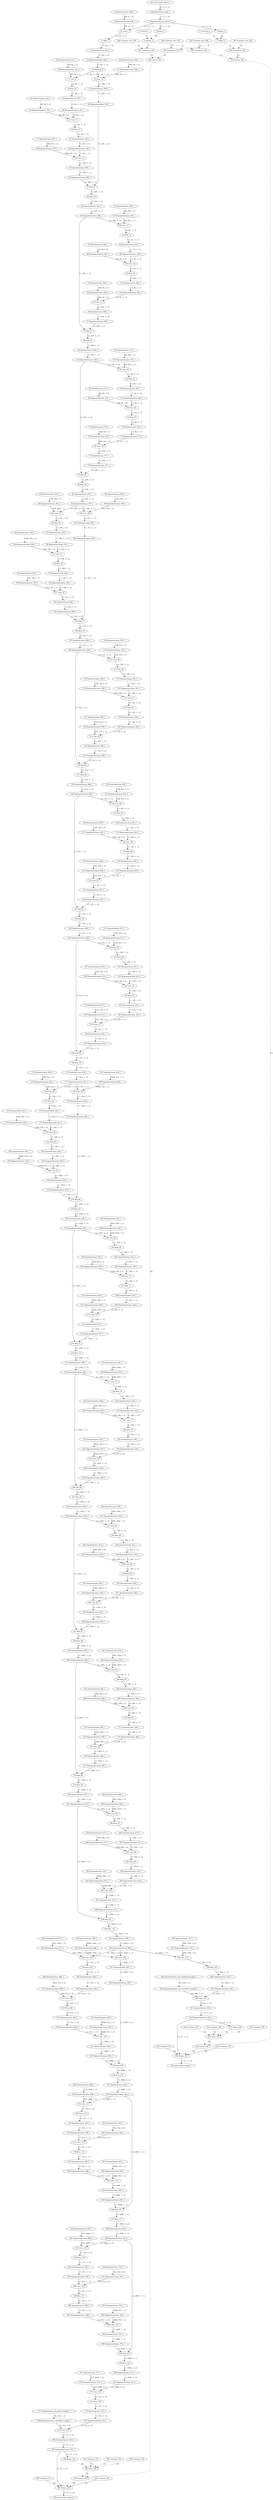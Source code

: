 strict digraph {
"0 QuantizeLinear_input_1" [id=0, type=QuantizeLinear];
"1 DequantizeLinear_input_1" [id=1, type=DequantizeLinear];
"2 Shape_0" [id=2, type=Shape];
"3 Constant_1" [id=3, type=Constant];
"4 Gather_2" [id=4, type=Gather];
"5 Shape_3" [id=5, type=Shape];
"6 Constant_4" [id=6, type=Constant];
"7 Gather_5" [id=7, type=Gather];
"8 QuantizeLinear_548_1" [id=8, type=QuantizeLinear];
"9 DequantizeLinear_548_1" [id=9, type=DequantizeLinear];
"10 Conv_6" [id=10, type=Conv];
"11 Relu_7" [id=11, type=Relu];
"12 QuantizeLinear_343_1" [id=12, type=QuantizeLinear];
"13 DequantizeLinear_343_1" [id=13, type=DequantizeLinear];
"14 MaxPool_8" [id=14, type=MaxPool];
"15 QuantizeLinear_551_1" [id=15, type=QuantizeLinear];
"16 DequantizeLinear_551_1" [id=16, type=DequantizeLinear];
"17 Conv_9" [id=17, type=Conv];
"18 Relu_10" [id=18, type=Relu];
"19 QuantizeLinear_347_1" [id=19, type=QuantizeLinear];
"20 DequantizeLinear_347_1" [id=20, type=DequantizeLinear];
"21 QuantizeLinear_554_1" [id=21, type=QuantizeLinear];
"22 DequantizeLinear_554_1" [id=22, type=DequantizeLinear];
"23 Conv_11" [id=23, type=Conv];
"24 Relu_12" [id=24, type=Relu];
"25 QuantizeLinear_350_1" [id=25, type=QuantizeLinear];
"26 DequantizeLinear_350_1" [id=26, type=DequantizeLinear];
"27 QuantizeLinear_557_1" [id=27, type=QuantizeLinear];
"28 DequantizeLinear_557_1" [id=28, type=DequantizeLinear];
"29 Conv_13" [id=29, type=Conv];
"30 QuantizeLinear_560_1" [id=30, type=QuantizeLinear];
"31 DequantizeLinear_560_1" [id=31, type=DequantizeLinear];
"32 Conv_14" [id=32, type=Conv];
"33 QuantizeLinear_556_1" [id=33, type=QuantizeLinear];
"34 DequantizeLinear_556_1" [id=34, type=DequantizeLinear];
"35 QuantizeLinear_559_1" [id=35, type=QuantizeLinear];
"36 DequantizeLinear_559_1" [id=36, type=DequantizeLinear];
"37 Add_15" [id=37, type=Add];
"38 Relu_16" [id=38, type=Relu];
"39 QuantizeLinear_356_1" [id=39, type=QuantizeLinear];
"40 DequantizeLinear_356_1" [id=40, type=DequantizeLinear];
"41 QuantizeLinear_563_1" [id=41, type=QuantizeLinear];
"42 DequantizeLinear_563_1" [id=42, type=DequantizeLinear];
"43 Conv_17" [id=43, type=Conv];
"44 Relu_18" [id=44, type=Relu];
"45 QuantizeLinear_359_1" [id=45, type=QuantizeLinear];
"46 DequantizeLinear_359_1" [id=46, type=DequantizeLinear];
"47 QuantizeLinear_566_1" [id=47, type=QuantizeLinear];
"48 DequantizeLinear_566_1" [id=48, type=DequantizeLinear];
"49 Conv_19" [id=49, type=Conv];
"50 Relu_20" [id=50, type=Relu];
"51 QuantizeLinear_362_1" [id=51, type=QuantizeLinear];
"52 DequantizeLinear_362_1" [id=52, type=DequantizeLinear];
"53 QuantizeLinear_569_1" [id=53, type=QuantizeLinear];
"54 DequantizeLinear_569_1" [id=54, type=DequantizeLinear];
"55 Conv_21" [id=55, type=Conv];
"56 QuantizeLinear_568_1" [id=56, type=QuantizeLinear];
"57 DequantizeLinear_568_1" [id=57, type=DequantizeLinear];
"58 Add_22" [id=58, type=Add];
"59 Relu_23" [id=59, type=Relu];
"60 QuantizeLinear_366_1" [id=60, type=QuantizeLinear];
"61 DequantizeLinear_366_1" [id=61, type=DequantizeLinear];
"62 QuantizeLinear_572_1" [id=62, type=QuantizeLinear];
"63 DequantizeLinear_572_1" [id=63, type=DequantizeLinear];
"64 Conv_24" [id=64, type=Conv];
"65 Relu_25" [id=65, type=Relu];
"66 QuantizeLinear_369_1" [id=66, type=QuantizeLinear];
"67 DequantizeLinear_369_1" [id=67, type=DequantizeLinear];
"68 QuantizeLinear_575_1" [id=68, type=QuantizeLinear];
"69 DequantizeLinear_575_1" [id=69, type=DequantizeLinear];
"70 Conv_26" [id=70, type=Conv];
"71 Relu_27" [id=71, type=Relu];
"72 QuantizeLinear_372_1" [id=72, type=QuantizeLinear];
"73 DequantizeLinear_372_1" [id=73, type=DequantizeLinear];
"74 QuantizeLinear_578_1" [id=74, type=QuantizeLinear];
"75 DequantizeLinear_578_1" [id=75, type=DequantizeLinear];
"76 Conv_28" [id=76, type=Conv];
"77 QuantizeLinear_577_1" [id=77, type=QuantizeLinear];
"78 DequantizeLinear_577_1" [id=78, type=DequantizeLinear];
"79 Add_29" [id=79, type=Add];
"80 Relu_30" [id=80, type=Relu];
"81 QuantizeLinear_376_1" [id=81, type=QuantizeLinear];
"82 DequantizeLinear_376_1" [id=82, type=DequantizeLinear];
"83 QuantizeLinear_581_1" [id=83, type=QuantizeLinear];
"84 DequantizeLinear_581_1" [id=84, type=DequantizeLinear];
"85 Conv_31" [id=85, type=Conv];
"86 Relu_32" [id=86, type=Relu];
"87 QuantizeLinear_379_1" [id=87, type=QuantizeLinear];
"88 DequantizeLinear_379_1" [id=88, type=DequantizeLinear];
"89 QuantizeLinear_584_1" [id=89, type=QuantizeLinear];
"90 DequantizeLinear_584_1" [id=90, type=DequantizeLinear];
"91 Conv_33" [id=91, type=Conv];
"92 Relu_34" [id=92, type=Relu];
"93 QuantizeLinear_382_1" [id=93, type=QuantizeLinear];
"94 DequantizeLinear_382_1" [id=94, type=DequantizeLinear];
"95 QuantizeLinear_587_1" [id=95, type=QuantizeLinear];
"96 DequantizeLinear_587_1" [id=96, type=DequantizeLinear];
"97 Conv_35" [id=97, type=Conv];
"98 QuantizeLinear_590_1" [id=98, type=QuantizeLinear];
"99 DequantizeLinear_590_1" [id=99, type=DequantizeLinear];
"100 Conv_36" [id=100, type=Conv];
"101 QuantizeLinear_586_1" [id=101, type=QuantizeLinear];
"102 DequantizeLinear_586_1" [id=102, type=DequantizeLinear];
"103 QuantizeLinear_589_1" [id=103, type=QuantizeLinear];
"104 DequantizeLinear_589_1" [id=104, type=DequantizeLinear];
"105 Add_37" [id=105, type=Add];
"106 Relu_38" [id=106, type=Relu];
"107 QuantizeLinear_388_1" [id=107, type=QuantizeLinear];
"108 DequantizeLinear_388_1" [id=108, type=DequantizeLinear];
"109 QuantizeLinear_593_1" [id=109, type=QuantizeLinear];
"110 DequantizeLinear_593_1" [id=110, type=DequantizeLinear];
"111 Conv_39" [id=111, type=Conv];
"112 Relu_40" [id=112, type=Relu];
"113 QuantizeLinear_391_1" [id=113, type=QuantizeLinear];
"114 DequantizeLinear_391_1" [id=114, type=DequantizeLinear];
"115 QuantizeLinear_596_1" [id=115, type=QuantizeLinear];
"116 DequantizeLinear_596_1" [id=116, type=DequantizeLinear];
"117 Conv_41" [id=117, type=Conv];
"118 Relu_42" [id=118, type=Relu];
"119 QuantizeLinear_394_1" [id=119, type=QuantizeLinear];
"120 DequantizeLinear_394_1" [id=120, type=DequantizeLinear];
"121 QuantizeLinear_599_1" [id=121, type=QuantizeLinear];
"122 DequantizeLinear_599_1" [id=122, type=DequantizeLinear];
"123 Conv_43" [id=123, type=Conv];
"124 QuantizeLinear_598_1" [id=124, type=QuantizeLinear];
"125 DequantizeLinear_598_1" [id=125, type=DequantizeLinear];
"126 Add_44" [id=126, type=Add];
"127 Relu_45" [id=127, type=Relu];
"128 QuantizeLinear_398_1" [id=128, type=QuantizeLinear];
"129 DequantizeLinear_398_1" [id=129, type=DequantizeLinear];
"130 QuantizeLinear_602_1" [id=130, type=QuantizeLinear];
"131 DequantizeLinear_602_1" [id=131, type=DequantizeLinear];
"132 Conv_46" [id=132, type=Conv];
"133 Relu_47" [id=133, type=Relu];
"134 QuantizeLinear_401_1" [id=134, type=QuantizeLinear];
"135 DequantizeLinear_401_1" [id=135, type=DequantizeLinear];
"136 QuantizeLinear_605_1" [id=136, type=QuantizeLinear];
"137 DequantizeLinear_605_1" [id=137, type=DequantizeLinear];
"138 Conv_48" [id=138, type=Conv];
"139 Relu_49" [id=139, type=Relu];
"140 QuantizeLinear_404_1" [id=140, type=QuantizeLinear];
"141 DequantizeLinear_404_1" [id=141, type=DequantizeLinear];
"142 QuantizeLinear_608_1" [id=142, type=QuantizeLinear];
"143 DequantizeLinear_608_1" [id=143, type=DequantizeLinear];
"144 Conv_50" [id=144, type=Conv];
"145 QuantizeLinear_607_1" [id=145, type=QuantizeLinear];
"146 DequantizeLinear_607_1" [id=146, type=DequantizeLinear];
"147 Add_51" [id=147, type=Add];
"148 Relu_52" [id=148, type=Relu];
"149 QuantizeLinear_408_1" [id=149, type=QuantizeLinear];
"150 DequantizeLinear_408_1" [id=150, type=DequantizeLinear];
"151 QuantizeLinear_611_1" [id=151, type=QuantizeLinear];
"152 DequantizeLinear_611_1" [id=152, type=DequantizeLinear];
"153 Conv_53" [id=153, type=Conv];
"154 Relu_54" [id=154, type=Relu];
"155 QuantizeLinear_411_1" [id=155, type=QuantizeLinear];
"156 DequantizeLinear_411_1" [id=156, type=DequantizeLinear];
"157 QuantizeLinear_614_1" [id=157, type=QuantizeLinear];
"158 DequantizeLinear_614_1" [id=158, type=DequantizeLinear];
"159 Conv_55" [id=159, type=Conv];
"160 Relu_56" [id=160, type=Relu];
"161 QuantizeLinear_414_1" [id=161, type=QuantizeLinear];
"162 DequantizeLinear_414_1" [id=162, type=DequantizeLinear];
"163 QuantizeLinear_617_1" [id=163, type=QuantizeLinear];
"164 DequantizeLinear_617_1" [id=164, type=DequantizeLinear];
"165 Conv_57" [id=165, type=Conv];
"166 QuantizeLinear_616_1" [id=166, type=QuantizeLinear];
"167 DequantizeLinear_616_1" [id=167, type=DequantizeLinear];
"168 Add_58" [id=168, type=Add];
"169 Relu_59" [id=169, type=Relu];
"170 QuantizeLinear_418_1" [id=170, type=QuantizeLinear];
"171 DequantizeLinear_418_1" [id=171, type=DequantizeLinear];
"172 QuantizeLinear_620_1" [id=172, type=QuantizeLinear];
"173 DequantizeLinear_620_1" [id=173, type=DequantizeLinear];
"174 Conv_60" [id=174, type=Conv];
"175 Relu_61" [id=175, type=Relu];
"176 QuantizeLinear_421_1" [id=176, type=QuantizeLinear];
"177 DequantizeLinear_421_1" [id=177, type=DequantizeLinear];
"178 QuantizeLinear_623_1" [id=178, type=QuantizeLinear];
"179 DequantizeLinear_623_1" [id=179, type=DequantizeLinear];
"180 Conv_62" [id=180, type=Conv];
"181 Relu_63" [id=181, type=Relu];
"182 QuantizeLinear_424_1" [id=182, type=QuantizeLinear];
"183 DequantizeLinear_424_1" [id=183, type=DequantizeLinear];
"184 QuantizeLinear_626_1" [id=184, type=QuantizeLinear];
"185 DequantizeLinear_626_1" [id=185, type=DequantizeLinear];
"186 Conv_64" [id=186, type=Conv];
"187 QuantizeLinear_629_1" [id=187, type=QuantizeLinear];
"188 DequantizeLinear_629_1" [id=188, type=DequantizeLinear];
"189 Conv_65" [id=189, type=Conv];
"190 QuantizeLinear_625_1" [id=190, type=QuantizeLinear];
"191 DequantizeLinear_625_1" [id=191, type=DequantizeLinear];
"192 QuantizeLinear_628_1" [id=192, type=QuantizeLinear];
"193 DequantizeLinear_628_1" [id=193, type=DequantizeLinear];
"194 Add_66" [id=194, type=Add];
"195 Relu_67" [id=195, type=Relu];
"196 QuantizeLinear_430_1" [id=196, type=QuantizeLinear];
"197 DequantizeLinear_430_1" [id=197, type=DequantizeLinear];
"198 QuantizeLinear_632_1" [id=198, type=QuantizeLinear];
"199 DequantizeLinear_632_1" [id=199, type=DequantizeLinear];
"200 Conv_68" [id=200, type=Conv];
"201 Relu_69" [id=201, type=Relu];
"202 QuantizeLinear_433_1" [id=202, type=QuantizeLinear];
"203 DequantizeLinear_433_1" [id=203, type=DequantizeLinear];
"204 QuantizeLinear_635_1" [id=204, type=QuantizeLinear];
"205 DequantizeLinear_635_1" [id=205, type=DequantizeLinear];
"206 Conv_70" [id=206, type=Conv];
"207 Relu_71" [id=207, type=Relu];
"208 QuantizeLinear_436_1" [id=208, type=QuantizeLinear];
"209 DequantizeLinear_436_1" [id=209, type=DequantizeLinear];
"210 QuantizeLinear_638_1" [id=210, type=QuantizeLinear];
"211 DequantizeLinear_638_1" [id=211, type=DequantizeLinear];
"212 Conv_72" [id=212, type=Conv];
"213 QuantizeLinear_637_1" [id=213, type=QuantizeLinear];
"214 DequantizeLinear_637_1" [id=214, type=DequantizeLinear];
"215 Add_73" [id=215, type=Add];
"216 Relu_74" [id=216, type=Relu];
"217 QuantizeLinear_440_1" [id=217, type=QuantizeLinear];
"218 DequantizeLinear_440_1" [id=218, type=DequantizeLinear];
"219 QuantizeLinear_641_1" [id=219, type=QuantizeLinear];
"220 DequantizeLinear_641_1" [id=220, type=DequantizeLinear];
"221 Conv_75" [id=221, type=Conv];
"222 Relu_76" [id=222, type=Relu];
"223 QuantizeLinear_443_1" [id=223, type=QuantizeLinear];
"224 DequantizeLinear_443_1" [id=224, type=DequantizeLinear];
"225 QuantizeLinear_644_1" [id=225, type=QuantizeLinear];
"226 DequantizeLinear_644_1" [id=226, type=DequantizeLinear];
"227 Conv_77" [id=227, type=Conv];
"228 Relu_78" [id=228, type=Relu];
"229 QuantizeLinear_446_1" [id=229, type=QuantizeLinear];
"230 DequantizeLinear_446_1" [id=230, type=DequantizeLinear];
"231 QuantizeLinear_647_1" [id=231, type=QuantizeLinear];
"232 DequantizeLinear_647_1" [id=232, type=DequantizeLinear];
"233 Conv_79" [id=233, type=Conv];
"234 QuantizeLinear_646_1" [id=234, type=QuantizeLinear];
"235 DequantizeLinear_646_1" [id=235, type=DequantizeLinear];
"236 Add_80" [id=236, type=Add];
"237 Relu_81" [id=237, type=Relu];
"238 QuantizeLinear_450_1" [id=238, type=QuantizeLinear];
"239 DequantizeLinear_450_1" [id=239, type=DequantizeLinear];
"240 QuantizeLinear_650_1" [id=240, type=QuantizeLinear];
"241 DequantizeLinear_650_1" [id=241, type=DequantizeLinear];
"242 Conv_82" [id=242, type=Conv];
"243 Relu_83" [id=243, type=Relu];
"244 QuantizeLinear_453_1" [id=244, type=QuantizeLinear];
"245 DequantizeLinear_453_1" [id=245, type=DequantizeLinear];
"246 QuantizeLinear_653_1" [id=246, type=QuantizeLinear];
"247 DequantizeLinear_653_1" [id=247, type=DequantizeLinear];
"248 Conv_84" [id=248, type=Conv];
"249 Relu_85" [id=249, type=Relu];
"250 QuantizeLinear_456_1" [id=250, type=QuantizeLinear];
"251 DequantizeLinear_456_1" [id=251, type=DequantizeLinear];
"252 QuantizeLinear_656_1" [id=252, type=QuantizeLinear];
"253 DequantizeLinear_656_1" [id=253, type=DequantizeLinear];
"254 Conv_86" [id=254, type=Conv];
"255 QuantizeLinear_655_1" [id=255, type=QuantizeLinear];
"256 DequantizeLinear_655_1" [id=256, type=DequantizeLinear];
"257 Add_87" [id=257, type=Add];
"258 Relu_88" [id=258, type=Relu];
"259 QuantizeLinear_460_1" [id=259, type=QuantizeLinear];
"260 DequantizeLinear_460_1" [id=260, type=DequantizeLinear];
"261 QuantizeLinear_659_1" [id=261, type=QuantizeLinear];
"262 DequantizeLinear_659_1" [id=262, type=DequantizeLinear];
"263 Conv_89" [id=263, type=Conv];
"264 Relu_90" [id=264, type=Relu];
"265 QuantizeLinear_463_1" [id=265, type=QuantizeLinear];
"266 DequantizeLinear_463_1" [id=266, type=DequantizeLinear];
"267 QuantizeLinear_662_1" [id=267, type=QuantizeLinear];
"268 DequantizeLinear_662_1" [id=268, type=DequantizeLinear];
"269 Conv_91" [id=269, type=Conv];
"270 Relu_92" [id=270, type=Relu];
"271 QuantizeLinear_466_1" [id=271, type=QuantizeLinear];
"272 DequantizeLinear_466_1" [id=272, type=DequantizeLinear];
"273 QuantizeLinear_665_1" [id=273, type=QuantizeLinear];
"274 DequantizeLinear_665_1" [id=274, type=DequantizeLinear];
"275 Conv_93" [id=275, type=Conv];
"276 QuantizeLinear_664_1" [id=276, type=QuantizeLinear];
"277 DequantizeLinear_664_1" [id=277, type=DequantizeLinear];
"278 Add_94" [id=278, type=Add];
"279 Relu_95" [id=279, type=Relu];
"280 QuantizeLinear_470_1" [id=280, type=QuantizeLinear];
"281 DequantizeLinear_470_1" [id=281, type=DequantizeLinear];
"282 QuantizeLinear_668_1" [id=282, type=QuantizeLinear];
"283 DequantizeLinear_668_1" [id=283, type=DequantizeLinear];
"284 Conv_96" [id=284, type=Conv];
"285 Relu_97" [id=285, type=Relu];
"286 QuantizeLinear_473_1" [id=286, type=QuantizeLinear];
"287 DequantizeLinear_473_1" [id=287, type=DequantizeLinear];
"288 QuantizeLinear_671_1" [id=288, type=QuantizeLinear];
"289 DequantizeLinear_671_1" [id=289, type=DequantizeLinear];
"290 Conv_98" [id=290, type=Conv];
"291 Relu_99" [id=291, type=Relu];
"292 QuantizeLinear_476_1" [id=292, type=QuantizeLinear];
"293 DequantizeLinear_476_1" [id=293, type=DequantizeLinear];
"294 QuantizeLinear_674_1" [id=294, type=QuantizeLinear];
"295 DequantizeLinear_674_1" [id=295, type=DequantizeLinear];
"296 Conv_100" [id=296, type=Conv];
"297 QuantizeLinear_673_1" [id=297, type=QuantizeLinear];
"298 DequantizeLinear_673_1" [id=298, type=DequantizeLinear];
"299 Add_101" [id=299, type=Add];
"300 Relu_102" [id=300, type=Relu];
"301 QuantizeLinear_480_1" [id=301, type=QuantizeLinear];
"302 DequantizeLinear_480_1" [id=302, type=DequantizeLinear];
"303 QuantizeLinear_677_1" [id=303, type=QuantizeLinear];
"304 DequantizeLinear_677_1" [id=304, type=DequantizeLinear];
"305 Conv_103" [id=305, type=Conv];
"306 Relu_104" [id=306, type=Relu];
"307 QuantizeLinear_483_1" [id=307, type=QuantizeLinear];
"308 DequantizeLinear_483_1" [id=308, type=DequantizeLinear];
"309 QuantizeLinear_680_1" [id=309, type=QuantizeLinear];
"310 DequantizeLinear_680_1" [id=310, type=DequantizeLinear];
"311 Conv_105" [id=311, type=Conv];
"312 Relu_106" [id=312, type=Relu];
"313 QuantizeLinear_486_1" [id=313, type=QuantizeLinear];
"314 DequantizeLinear_486_1" [id=314, type=DequantizeLinear];
"315 QuantizeLinear_683_1" [id=315, type=QuantizeLinear];
"316 DequantizeLinear_683_1" [id=316, type=DequantizeLinear];
"317 Conv_107" [id=317, type=Conv];
"318 QuantizeLinear_686_1" [id=318, type=QuantizeLinear];
"319 DequantizeLinear_686_1" [id=319, type=DequantizeLinear];
"320 Conv_108" [id=320, type=Conv];
"321 QuantizeLinear_682_1" [id=321, type=QuantizeLinear];
"322 DequantizeLinear_682_1" [id=322, type=DequantizeLinear];
"323 QuantizeLinear_685_1" [id=323, type=QuantizeLinear];
"324 DequantizeLinear_685_1" [id=324, type=DequantizeLinear];
"325 Add_109" [id=325, type=Add];
"326 Relu_110" [id=326, type=Relu];
"327 QuantizeLinear_492_1" [id=327, type=QuantizeLinear];
"328 DequantizeLinear_492_1" [id=328, type=DequantizeLinear];
"329 QuantizeLinear_689_1" [id=329, type=QuantizeLinear];
"330 DequantizeLinear_689_1" [id=330, type=DequantizeLinear];
"331 Conv_111" [id=331, type=Conv];
"332 Relu_112" [id=332, type=Relu];
"333 QuantizeLinear_495_1" [id=333, type=QuantizeLinear];
"334 DequantizeLinear_495_1" [id=334, type=DequantizeLinear];
"335 QuantizeLinear_692_1" [id=335, type=QuantizeLinear];
"336 DequantizeLinear_692_1" [id=336, type=DequantizeLinear];
"337 Conv_113" [id=337, type=Conv];
"338 Relu_114" [id=338, type=Relu];
"339 QuantizeLinear_498_1" [id=339, type=QuantizeLinear];
"340 DequantizeLinear_498_1" [id=340, type=DequantizeLinear];
"341 QuantizeLinear_695_1" [id=341, type=QuantizeLinear];
"342 DequantizeLinear_695_1" [id=342, type=DequantizeLinear];
"343 Conv_115" [id=343, type=Conv];
"344 QuantizeLinear_694_1" [id=344, type=QuantizeLinear];
"345 DequantizeLinear_694_1" [id=345, type=DequantizeLinear];
"346 Add_116" [id=346, type=Add];
"347 Relu_117" [id=347, type=Relu];
"348 QuantizeLinear_502_1" [id=348, type=QuantizeLinear];
"349 DequantizeLinear_502_1" [id=349, type=DequantizeLinear];
"350 QuantizeLinear_698_1" [id=350, type=QuantizeLinear];
"351 DequantizeLinear_698_1" [id=351, type=DequantizeLinear];
"352 Conv_118" [id=352, type=Conv];
"353 Relu_119" [id=353, type=Relu];
"354 QuantizeLinear_505_1" [id=354, type=QuantizeLinear];
"355 DequantizeLinear_505_1" [id=355, type=DequantizeLinear];
"356 QuantizeLinear_701_1" [id=356, type=QuantizeLinear];
"357 DequantizeLinear_701_1" [id=357, type=DequantizeLinear];
"358 Conv_120" [id=358, type=Conv];
"359 Relu_121" [id=359, type=Relu];
"360 QuantizeLinear_508_1" [id=360, type=QuantizeLinear];
"361 DequantizeLinear_508_1" [id=361, type=DequantizeLinear];
"362 QuantizeLinear_704_1" [id=362, type=QuantizeLinear];
"363 DequantizeLinear_704_1" [id=363, type=DequantizeLinear];
"364 Conv_122" [id=364, type=Conv];
"365 QuantizeLinear_703_1" [id=365, type=QuantizeLinear];
"366 DequantizeLinear_703_1" [id=366, type=DequantizeLinear];
"367 Add_123" [id=367, type=Add];
"368 Relu_124" [id=368, type=Relu];
"369 QuantizeLinear_512_1" [id=369, type=QuantizeLinear];
"370 DequantizeLinear_512_1" [id=370, type=DequantizeLinear];
"371 QuantizeLinear_707_1" [id=371, type=QuantizeLinear];
"372 DequantizeLinear_707_1" [id=372, type=DequantizeLinear];
"373 Conv_125" [id=373, type=Conv];
"374 Relu_126" [id=374, type=Relu];
"375 QuantizeLinear_515_1" [id=375, type=QuantizeLinear];
"376 DequantizeLinear_515_1" [id=376, type=DequantizeLinear];
"377 QuantizeLinear_classifier.4.weight_1" [id=377, type=QuantizeLinear];
"378 DequantizeLinear_classifier.4.weight_1" [id=378, type=DequantizeLinear];
"379 Conv_127" [id=379, type=Conv];
"380 Constant_nncf_128" [id=380, type=Constant];
"381 Unsqueeze_128" [id=381, type=Unsqueeze];
"382 Constant_nncf_130" [id=382, type=Constant];
"383 Unsqueeze_129" [id=383, type=Unsqueeze];
"384 Concat_130" [id=384, type=Concat];
"385 Constant_131" [id=385, type=Constant];
"386 QuantizeLinear_516_1" [id=386, type=QuantizeLinear];
"387 DequantizeLinear_516_1" [id=387, type=DequantizeLinear];
"388 Shape_132" [id=388, type=Shape];
"389 Constant_133" [id=389, type=Constant];
"390 Constant_134" [id=390, type=Constant];
"391 Constant_135" [id=391, type=Constant];
"392 Slice_136" [id=392, type=Slice];
"393 Concat_138" [id=393, type=Concat];
"394 Constant_139" [id=394, type=Constant];
"395 Resize_140" [id=395, type=Resize];
"396 QuantizeLinear_710_1" [id=396, type=QuantizeLinear];
"397 DequantizeLinear_710_1" [id=397, type=DequantizeLinear];
"398 Conv_141" [id=398, type=Conv];
"399 Relu_142" [id=399, type=Relu];
"400 QuantizeLinear_532_1" [id=400, type=QuantizeLinear];
"401 DequantizeLinear_532_1" [id=401, type=DequantizeLinear];
"402 QuantizeLinear_aux_classifier.4.weight_1" [id=402, type=QuantizeLinear];
"403 DequantizeLinear_aux_classifier.4.weight_1" [id=403, type=DequantizeLinear];
"404 Conv_143" [id=404, type=Conv];
"405 Constant_nncf_146" [id=405, type=Constant];
"406 Unsqueeze_144" [id=406, type=Unsqueeze];
"407 Constant_nncf_148" [id=407, type=Constant];
"408 Unsqueeze_145" [id=408, type=Unsqueeze];
"409 Concat_146" [id=409, type=Concat];
"410 Constant_147" [id=410, type=Constant];
"411 QuantizeLinear_533_1" [id=411, type=QuantizeLinear];
"412 DequantizeLinear_533_1" [id=412, type=DequantizeLinear];
"413 Shape_148" [id=413, type=Shape];
"414 Constant_149" [id=414, type=Constant];
"415 Constant_150" [id=415, type=Constant];
"416 Constant_151" [id=416, type=Constant];
"417 Slice_152" [id=417, type=Slice];
"418 Concat_154" [id=418, type=Concat];
"419 Constant_155" [id=419, type=Constant];
"420 Resize_156" [id=420, type=Resize];
"421 nncf_model_input_0" [id=421, type="nncf_model_input"];
"422 nncf_model_output_0" [id=422, type="nncf_model_output"];
"423 nncf_model_output_1" [id=423, type="nncf_model_output"];
"0 QuantizeLinear_input_1" -> "1 DequantizeLinear_input_1" [style=dashed, label="[-1, 3, -1, -1]"];
"1 DequantizeLinear_input_1" -> "2 Shape_0" [style=solid, label="[-1, 3, -1, -1]"];
"1 DequantizeLinear_input_1" -> "5 Shape_3" [style=solid, label="[-1, 3, -1, -1]"];
"1 DequantizeLinear_input_1" -> "10 Conv_6" [style=solid, label="[-1, 3, -1, -1]"];
"2 Shape_0" -> "4 Gather_2" [style=dashed, label="[4]"];
"3 Constant_1" -> "4 Gather_2" [style=dashed, label="[]"];
"4 Gather_2" -> "381 Unsqueeze_128" [style=dashed, label="[]"];
"4 Gather_2" -> "406 Unsqueeze_144" [style=dashed, label="[]"];
"5 Shape_3" -> "7 Gather_5" [style=dashed, label="[4]"];
"6 Constant_4" -> "7 Gather_5" [style=dashed, label="[]"];
"7 Gather_5" -> "383 Unsqueeze_129" [style=dashed, label="[]"];
"7 Gather_5" -> "408 Unsqueeze_145" [style=dashed, label="[]"];
"8 QuantizeLinear_548_1" -> "9 DequantizeLinear_548_1" [style=dashed, label="[64, 3, 7, 7]"];
"9 DequantizeLinear_548_1" -> "10 Conv_6" [style=solid, label="[64, 3, 7, 7]"];
"10 Conv_6" -> "11 Relu_7" [style=solid, label="[-1, 64, -1, -1]"];
"11 Relu_7" -> "12 QuantizeLinear_343_1" [style=solid, label="[-1, 64, -1, -1]"];
"12 QuantizeLinear_343_1" -> "13 DequantizeLinear_343_1" [style=dashed, label="[-1, 64, -1, -1]"];
"13 DequantizeLinear_343_1" -> "14 MaxPool_8" [style=solid, label="[-1, 64, -1, -1]"];
"14 MaxPool_8" -> "17 Conv_9" [style=solid, label="[-1, 64, -1, -1]"];
"14 MaxPool_8" -> "32 Conv_14" [style=solid, label="[-1, 64, -1, -1]"];
"15 QuantizeLinear_551_1" -> "16 DequantizeLinear_551_1" [style=dashed, label="[64, 64, 1, 1]"];
"16 DequantizeLinear_551_1" -> "17 Conv_9" [style=solid, label="[64, 64, 1, 1]"];
"17 Conv_9" -> "18 Relu_10" [style=solid, label="[-1, 64, -1, -1]"];
"18 Relu_10" -> "19 QuantizeLinear_347_1" [style=solid, label="[-1, 64, -1, -1]"];
"19 QuantizeLinear_347_1" -> "20 DequantizeLinear_347_1" [style=dashed, label="[-1, 64, -1, -1]"];
"20 DequantizeLinear_347_1" -> "23 Conv_11" [style=solid, label="[-1, 64, -1, -1]"];
"21 QuantizeLinear_554_1" -> "22 DequantizeLinear_554_1" [style=dashed, label="[64, 64, 3, 3]"];
"22 DequantizeLinear_554_1" -> "23 Conv_11" [style=solid, label="[64, 64, 3, 3]"];
"23 Conv_11" -> "24 Relu_12" [style=solid, label="[-1, 64, -1, -1]"];
"24 Relu_12" -> "25 QuantizeLinear_350_1" [style=solid, label="[-1, 64, -1, -1]"];
"25 QuantizeLinear_350_1" -> "26 DequantizeLinear_350_1" [style=dashed, label="[-1, 64, -1, -1]"];
"26 DequantizeLinear_350_1" -> "29 Conv_13" [style=solid, label="[-1, 64, -1, -1]"];
"27 QuantizeLinear_557_1" -> "28 DequantizeLinear_557_1" [style=dashed, label="[256, 64, 1, 1]"];
"28 DequantizeLinear_557_1" -> "29 Conv_13" [style=solid, label="[256, 64, 1, 1]"];
"29 Conv_13" -> "33 QuantizeLinear_556_1" [style=solid, label="[-1, 256, -1, -1]"];
"30 QuantizeLinear_560_1" -> "31 DequantizeLinear_560_1" [style=dashed, label="[256, 64, 1, 1]"];
"31 DequantizeLinear_560_1" -> "32 Conv_14" [style=solid, label="[256, 64, 1, 1]"];
"32 Conv_14" -> "35 QuantizeLinear_559_1" [style=solid, label="[-1, 256, -1, -1]"];
"33 QuantizeLinear_556_1" -> "34 DequantizeLinear_556_1" [style=dashed, label="[-1, 256, -1, -1]"];
"34 DequantizeLinear_556_1" -> "37 Add_15" [style=solid, label="[-1, 256, -1, -1]"];
"35 QuantizeLinear_559_1" -> "36 DequantizeLinear_559_1" [style=dashed, label="[-1, 256, -1, -1]"];
"36 DequantizeLinear_559_1" -> "37 Add_15" [style=solid, label="[-1, 256, -1, -1]"];
"37 Add_15" -> "38 Relu_16" [style=solid, label="[-1, 256, -1, -1]"];
"38 Relu_16" -> "39 QuantizeLinear_356_1" [style=solid, label="[-1, 256, -1, -1]"];
"39 QuantizeLinear_356_1" -> "40 DequantizeLinear_356_1" [style=dashed, label="[-1, 256, -1, -1]"];
"40 DequantizeLinear_356_1" -> "43 Conv_17" [style=solid, label="[-1, 256, -1, -1]"];
"40 DequantizeLinear_356_1" -> "58 Add_22" [style=solid, label="[-1, 256, -1, -1]"];
"41 QuantizeLinear_563_1" -> "42 DequantizeLinear_563_1" [style=dashed, label="[64, 256, 1, 1]"];
"42 DequantizeLinear_563_1" -> "43 Conv_17" [style=solid, label="[64, 256, 1, 1]"];
"43 Conv_17" -> "44 Relu_18" [style=solid, label="[-1, 64, -1, -1]"];
"44 Relu_18" -> "45 QuantizeLinear_359_1" [style=solid, label="[-1, 64, -1, -1]"];
"45 QuantizeLinear_359_1" -> "46 DequantizeLinear_359_1" [style=dashed, label="[-1, 64, -1, -1]"];
"46 DequantizeLinear_359_1" -> "49 Conv_19" [style=solid, label="[-1, 64, -1, -1]"];
"47 QuantizeLinear_566_1" -> "48 DequantizeLinear_566_1" [style=dashed, label="[64, 64, 3, 3]"];
"48 DequantizeLinear_566_1" -> "49 Conv_19" [style=solid, label="[64, 64, 3, 3]"];
"49 Conv_19" -> "50 Relu_20" [style=solid, label="[-1, 64, -1, -1]"];
"50 Relu_20" -> "51 QuantizeLinear_362_1" [style=solid, label="[-1, 64, -1, -1]"];
"51 QuantizeLinear_362_1" -> "52 DequantizeLinear_362_1" [style=dashed, label="[-1, 64, -1, -1]"];
"52 DequantizeLinear_362_1" -> "55 Conv_21" [style=solid, label="[-1, 64, -1, -1]"];
"53 QuantizeLinear_569_1" -> "54 DequantizeLinear_569_1" [style=dashed, label="[256, 64, 1, 1]"];
"54 DequantizeLinear_569_1" -> "55 Conv_21" [style=solid, label="[256, 64, 1, 1]"];
"55 Conv_21" -> "56 QuantizeLinear_568_1" [style=solid, label="[-1, 256, -1, -1]"];
"56 QuantizeLinear_568_1" -> "57 DequantizeLinear_568_1" [style=dashed, label="[-1, 256, -1, -1]"];
"57 DequantizeLinear_568_1" -> "58 Add_22" [style=solid, label="[-1, 256, -1, -1]"];
"58 Add_22" -> "59 Relu_23" [style=solid, label="[-1, 256, -1, -1]"];
"59 Relu_23" -> "60 QuantizeLinear_366_1" [style=solid, label="[-1, 256, -1, -1]"];
"60 QuantizeLinear_366_1" -> "61 DequantizeLinear_366_1" [style=dashed, label="[-1, 256, -1, -1]"];
"61 DequantizeLinear_366_1" -> "64 Conv_24" [style=solid, label="[-1, 256, -1, -1]"];
"61 DequantizeLinear_366_1" -> "79 Add_29" [style=solid, label="[-1, 256, -1, -1]"];
"62 QuantizeLinear_572_1" -> "63 DequantizeLinear_572_1" [style=dashed, label="[64, 256, 1, 1]"];
"63 DequantizeLinear_572_1" -> "64 Conv_24" [style=solid, label="[64, 256, 1, 1]"];
"64 Conv_24" -> "65 Relu_25" [style=solid, label="[-1, 64, -1, -1]"];
"65 Relu_25" -> "66 QuantizeLinear_369_1" [style=solid, label="[-1, 64, -1, -1]"];
"66 QuantizeLinear_369_1" -> "67 DequantizeLinear_369_1" [style=dashed, label="[-1, 64, -1, -1]"];
"67 DequantizeLinear_369_1" -> "70 Conv_26" [style=solid, label="[-1, 64, -1, -1]"];
"68 QuantizeLinear_575_1" -> "69 DequantizeLinear_575_1" [style=dashed, label="[64, 64, 3, 3]"];
"69 DequantizeLinear_575_1" -> "70 Conv_26" [style=solid, label="[64, 64, 3, 3]"];
"70 Conv_26" -> "71 Relu_27" [style=solid, label="[-1, 64, -1, -1]"];
"71 Relu_27" -> "72 QuantizeLinear_372_1" [style=solid, label="[-1, 64, -1, -1]"];
"72 QuantizeLinear_372_1" -> "73 DequantizeLinear_372_1" [style=dashed, label="[-1, 64, -1, -1]"];
"73 DequantizeLinear_372_1" -> "76 Conv_28" [style=solid, label="[-1, 64, -1, -1]"];
"74 QuantizeLinear_578_1" -> "75 DequantizeLinear_578_1" [style=dashed, label="[256, 64, 1, 1]"];
"75 DequantizeLinear_578_1" -> "76 Conv_28" [style=solid, label="[256, 64, 1, 1]"];
"76 Conv_28" -> "77 QuantizeLinear_577_1" [style=solid, label="[-1, 256, -1, -1]"];
"77 QuantizeLinear_577_1" -> "78 DequantizeLinear_577_1" [style=dashed, label="[-1, 256, -1, -1]"];
"78 DequantizeLinear_577_1" -> "79 Add_29" [style=solid, label="[-1, 256, -1, -1]"];
"79 Add_29" -> "80 Relu_30" [style=solid, label="[-1, 256, -1, -1]"];
"80 Relu_30" -> "81 QuantizeLinear_376_1" [style=solid, label="[-1, 256, -1, -1]"];
"81 QuantizeLinear_376_1" -> "82 DequantizeLinear_376_1" [style=dashed, label="[-1, 256, -1, -1]"];
"82 DequantizeLinear_376_1" -> "85 Conv_31" [style=solid, label="[-1, 256, -1, -1]"];
"82 DequantizeLinear_376_1" -> "100 Conv_36" [style=solid, label="[-1, 256, -1, -1]"];
"83 QuantizeLinear_581_1" -> "84 DequantizeLinear_581_1" [style=dashed, label="[128, 256, 1, 1]"];
"84 DequantizeLinear_581_1" -> "85 Conv_31" [style=solid, label="[128, 256, 1, 1]"];
"85 Conv_31" -> "86 Relu_32" [style=solid, label="[-1, 128, -1, -1]"];
"86 Relu_32" -> "87 QuantizeLinear_379_1" [style=solid, label="[-1, 128, -1, -1]"];
"87 QuantizeLinear_379_1" -> "88 DequantizeLinear_379_1" [style=dashed, label="[-1, 128, -1, -1]"];
"88 DequantizeLinear_379_1" -> "91 Conv_33" [style=solid, label="[-1, 128, -1, -1]"];
"89 QuantizeLinear_584_1" -> "90 DequantizeLinear_584_1" [style=dashed, label="[128, 128, 3, 3]"];
"90 DequantizeLinear_584_1" -> "91 Conv_33" [style=solid, label="[128, 128, 3, 3]"];
"91 Conv_33" -> "92 Relu_34" [style=solid, label="[-1, 128, -1, -1]"];
"92 Relu_34" -> "93 QuantizeLinear_382_1" [style=solid, label="[-1, 128, -1, -1]"];
"93 QuantizeLinear_382_1" -> "94 DequantizeLinear_382_1" [style=dashed, label="[-1, 128, -1, -1]"];
"94 DequantizeLinear_382_1" -> "97 Conv_35" [style=solid, label="[-1, 128, -1, -1]"];
"95 QuantizeLinear_587_1" -> "96 DequantizeLinear_587_1" [style=dashed, label="[512, 128, 1, 1]"];
"96 DequantizeLinear_587_1" -> "97 Conv_35" [style=solid, label="[512, 128, 1, 1]"];
"97 Conv_35" -> "101 QuantizeLinear_586_1" [style=solid, label="[-1, 512, -1, -1]"];
"98 QuantizeLinear_590_1" -> "99 DequantizeLinear_590_1" [style=dashed, label="[512, 256, 1, 1]"];
"99 DequantizeLinear_590_1" -> "100 Conv_36" [style=solid, label="[512, 256, 1, 1]"];
"100 Conv_36" -> "103 QuantizeLinear_589_1" [style=solid, label="[-1, 512, -1, -1]"];
"101 QuantizeLinear_586_1" -> "102 DequantizeLinear_586_1" [style=dashed, label="[-1, 512, -1, -1]"];
"102 DequantizeLinear_586_1" -> "105 Add_37" [style=solid, label="[-1, 512, -1, -1]"];
"103 QuantizeLinear_589_1" -> "104 DequantizeLinear_589_1" [style=dashed, label="[-1, 512, -1, -1]"];
"104 DequantizeLinear_589_1" -> "105 Add_37" [style=solid, label="[-1, 512, -1, -1]"];
"105 Add_37" -> "106 Relu_38" [style=solid, label="[-1, 512, -1, -1]"];
"106 Relu_38" -> "107 QuantizeLinear_388_1" [style=solid, label="[-1, 512, -1, -1]"];
"107 QuantizeLinear_388_1" -> "108 DequantizeLinear_388_1" [style=dashed, label="[-1, 512, -1, -1]"];
"108 DequantizeLinear_388_1" -> "111 Conv_39" [style=solid, label="[-1, 512, -1, -1]"];
"108 DequantizeLinear_388_1" -> "126 Add_44" [style=solid, label="[-1, 512, -1, -1]"];
"109 QuantizeLinear_593_1" -> "110 DequantizeLinear_593_1" [style=dashed, label="[128, 512, 1, 1]"];
"110 DequantizeLinear_593_1" -> "111 Conv_39" [style=solid, label="[128, 512, 1, 1]"];
"111 Conv_39" -> "112 Relu_40" [style=solid, label="[-1, 128, -1, -1]"];
"112 Relu_40" -> "113 QuantizeLinear_391_1" [style=solid, label="[-1, 128, -1, -1]"];
"113 QuantizeLinear_391_1" -> "114 DequantizeLinear_391_1" [style=dashed, label="[-1, 128, -1, -1]"];
"114 DequantizeLinear_391_1" -> "117 Conv_41" [style=solid, label="[-1, 128, -1, -1]"];
"115 QuantizeLinear_596_1" -> "116 DequantizeLinear_596_1" [style=dashed, label="[128, 128, 3, 3]"];
"116 DequantizeLinear_596_1" -> "117 Conv_41" [style=solid, label="[128, 128, 3, 3]"];
"117 Conv_41" -> "118 Relu_42" [style=solid, label="[-1, 128, -1, -1]"];
"118 Relu_42" -> "119 QuantizeLinear_394_1" [style=solid, label="[-1, 128, -1, -1]"];
"119 QuantizeLinear_394_1" -> "120 DequantizeLinear_394_1" [style=dashed, label="[-1, 128, -1, -1]"];
"120 DequantizeLinear_394_1" -> "123 Conv_43" [style=solid, label="[-1, 128, -1, -1]"];
"121 QuantizeLinear_599_1" -> "122 DequantizeLinear_599_1" [style=dashed, label="[512, 128, 1, 1]"];
"122 DequantizeLinear_599_1" -> "123 Conv_43" [style=solid, label="[512, 128, 1, 1]"];
"123 Conv_43" -> "124 QuantizeLinear_598_1" [style=solid, label="[-1, 512, -1, -1]"];
"124 QuantizeLinear_598_1" -> "125 DequantizeLinear_598_1" [style=dashed, label="[-1, 512, -1, -1]"];
"125 DequantizeLinear_598_1" -> "126 Add_44" [style=solid, label="[-1, 512, -1, -1]"];
"126 Add_44" -> "127 Relu_45" [style=solid, label="[-1, 512, -1, -1]"];
"127 Relu_45" -> "128 QuantizeLinear_398_1" [style=solid, label="[-1, 512, -1, -1]"];
"128 QuantizeLinear_398_1" -> "129 DequantizeLinear_398_1" [style=dashed, label="[-1, 512, -1, -1]"];
"129 DequantizeLinear_398_1" -> "132 Conv_46" [style=solid, label="[-1, 512, -1, -1]"];
"129 DequantizeLinear_398_1" -> "147 Add_51" [style=solid, label="[-1, 512, -1, -1]"];
"130 QuantizeLinear_602_1" -> "131 DequantizeLinear_602_1" [style=dashed, label="[128, 512, 1, 1]"];
"131 DequantizeLinear_602_1" -> "132 Conv_46" [style=solid, label="[128, 512, 1, 1]"];
"132 Conv_46" -> "133 Relu_47" [style=solid, label="[-1, 128, -1, -1]"];
"133 Relu_47" -> "134 QuantizeLinear_401_1" [style=solid, label="[-1, 128, -1, -1]"];
"134 QuantizeLinear_401_1" -> "135 DequantizeLinear_401_1" [style=dashed, label="[-1, 128, -1, -1]"];
"135 DequantizeLinear_401_1" -> "138 Conv_48" [style=solid, label="[-1, 128, -1, -1]"];
"136 QuantizeLinear_605_1" -> "137 DequantizeLinear_605_1" [style=dashed, label="[128, 128, 3, 3]"];
"137 DequantizeLinear_605_1" -> "138 Conv_48" [style=solid, label="[128, 128, 3, 3]"];
"138 Conv_48" -> "139 Relu_49" [style=solid, label="[-1, 128, -1, -1]"];
"139 Relu_49" -> "140 QuantizeLinear_404_1" [style=solid, label="[-1, 128, -1, -1]"];
"140 QuantizeLinear_404_1" -> "141 DequantizeLinear_404_1" [style=dashed, label="[-1, 128, -1, -1]"];
"141 DequantizeLinear_404_1" -> "144 Conv_50" [style=solid, label="[-1, 128, -1, -1]"];
"142 QuantizeLinear_608_1" -> "143 DequantizeLinear_608_1" [style=dashed, label="[512, 128, 1, 1]"];
"143 DequantizeLinear_608_1" -> "144 Conv_50" [style=solid, label="[512, 128, 1, 1]"];
"144 Conv_50" -> "145 QuantizeLinear_607_1" [style=solid, label="[-1, 512, -1, -1]"];
"145 QuantizeLinear_607_1" -> "146 DequantizeLinear_607_1" [style=dashed, label="[-1, 512, -1, -1]"];
"146 DequantizeLinear_607_1" -> "147 Add_51" [style=solid, label="[-1, 512, -1, -1]"];
"147 Add_51" -> "148 Relu_52" [style=solid, label="[-1, 512, -1, -1]"];
"148 Relu_52" -> "149 QuantizeLinear_408_1" [style=solid, label="[-1, 512, -1, -1]"];
"149 QuantizeLinear_408_1" -> "150 DequantizeLinear_408_1" [style=dashed, label="[-1, 512, -1, -1]"];
"150 DequantizeLinear_408_1" -> "153 Conv_53" [style=solid, label="[-1, 512, -1, -1]"];
"150 DequantizeLinear_408_1" -> "168 Add_58" [style=solid, label="[-1, 512, -1, -1]"];
"151 QuantizeLinear_611_1" -> "152 DequantizeLinear_611_1" [style=dashed, label="[128, 512, 1, 1]"];
"152 DequantizeLinear_611_1" -> "153 Conv_53" [style=solid, label="[128, 512, 1, 1]"];
"153 Conv_53" -> "154 Relu_54" [style=solid, label="[-1, 128, -1, -1]"];
"154 Relu_54" -> "155 QuantizeLinear_411_1" [style=solid, label="[-1, 128, -1, -1]"];
"155 QuantizeLinear_411_1" -> "156 DequantizeLinear_411_1" [style=dashed, label="[-1, 128, -1, -1]"];
"156 DequantizeLinear_411_1" -> "159 Conv_55" [style=solid, label="[-1, 128, -1, -1]"];
"157 QuantizeLinear_614_1" -> "158 DequantizeLinear_614_1" [style=dashed, label="[128, 128, 3, 3]"];
"158 DequantizeLinear_614_1" -> "159 Conv_55" [style=solid, label="[128, 128, 3, 3]"];
"159 Conv_55" -> "160 Relu_56" [style=solid, label="[-1, 128, -1, -1]"];
"160 Relu_56" -> "161 QuantizeLinear_414_1" [style=solid, label="[-1, 128, -1, -1]"];
"161 QuantizeLinear_414_1" -> "162 DequantizeLinear_414_1" [style=dashed, label="[-1, 128, -1, -1]"];
"162 DequantizeLinear_414_1" -> "165 Conv_57" [style=solid, label="[-1, 128, -1, -1]"];
"163 QuantizeLinear_617_1" -> "164 DequantizeLinear_617_1" [style=dashed, label="[512, 128, 1, 1]"];
"164 DequantizeLinear_617_1" -> "165 Conv_57" [style=solid, label="[512, 128, 1, 1]"];
"165 Conv_57" -> "166 QuantizeLinear_616_1" [style=solid, label="[-1, 512, -1, -1]"];
"166 QuantizeLinear_616_1" -> "167 DequantizeLinear_616_1" [style=dashed, label="[-1, 512, -1, -1]"];
"167 DequantizeLinear_616_1" -> "168 Add_58" [style=solid, label="[-1, 512, -1, -1]"];
"168 Add_58" -> "169 Relu_59" [style=solid, label="[-1, 512, -1, -1]"];
"169 Relu_59" -> "170 QuantizeLinear_418_1" [style=solid, label="[-1, 512, -1, -1]"];
"170 QuantizeLinear_418_1" -> "171 DequantizeLinear_418_1" [style=dashed, label="[-1, 512, -1, -1]"];
"171 DequantizeLinear_418_1" -> "174 Conv_60" [style=solid, label="[-1, 512, -1, -1]"];
"171 DequantizeLinear_418_1" -> "189 Conv_65" [style=solid, label="[-1, 512, -1, -1]"];
"172 QuantizeLinear_620_1" -> "173 DequantizeLinear_620_1" [style=dashed, label="[256, 512, 1, 1]"];
"173 DequantizeLinear_620_1" -> "174 Conv_60" [style=solid, label="[256, 512, 1, 1]"];
"174 Conv_60" -> "175 Relu_61" [style=solid, label="[-1, 256, -1, -1]"];
"175 Relu_61" -> "176 QuantizeLinear_421_1" [style=solid, label="[-1, 256, -1, -1]"];
"176 QuantizeLinear_421_1" -> "177 DequantizeLinear_421_1" [style=dashed, label="[-1, 256, -1, -1]"];
"177 DequantizeLinear_421_1" -> "180 Conv_62" [style=solid, label="[-1, 256, -1, -1]"];
"178 QuantizeLinear_623_1" -> "179 DequantizeLinear_623_1" [style=dashed, label="[256, 256, 3, 3]"];
"179 DequantizeLinear_623_1" -> "180 Conv_62" [style=solid, label="[256, 256, 3, 3]"];
"180 Conv_62" -> "181 Relu_63" [style=solid, label="[-1, 256, -1, -1]"];
"181 Relu_63" -> "182 QuantizeLinear_424_1" [style=solid, label="[-1, 256, -1, -1]"];
"182 QuantizeLinear_424_1" -> "183 DequantizeLinear_424_1" [style=dashed, label="[-1, 256, -1, -1]"];
"183 DequantizeLinear_424_1" -> "186 Conv_64" [style=solid, label="[-1, 256, -1, -1]"];
"184 QuantizeLinear_626_1" -> "185 DequantizeLinear_626_1" [style=dashed, label="[1024, 256, 1, 1]"];
"185 DequantizeLinear_626_1" -> "186 Conv_64" [style=solid, label="[1024, 256, 1, 1]"];
"186 Conv_64" -> "190 QuantizeLinear_625_1" [style=solid, label="[-1, 1024, -1, -1]"];
"187 QuantizeLinear_629_1" -> "188 DequantizeLinear_629_1" [style=dashed, label="[1024, 512, 1, 1]"];
"188 DequantizeLinear_629_1" -> "189 Conv_65" [style=solid, label="[1024, 512, 1, 1]"];
"189 Conv_65" -> "192 QuantizeLinear_628_1" [style=solid, label="[-1, 1024, -1, -1]"];
"190 QuantizeLinear_625_1" -> "191 DequantizeLinear_625_1" [style=dashed, label="[-1, 1024, -1, -1]"];
"191 DequantizeLinear_625_1" -> "194 Add_66" [style=solid, label="[-1, 1024, -1, -1]"];
"192 QuantizeLinear_628_1" -> "193 DequantizeLinear_628_1" [style=dashed, label="[-1, 1024, -1, -1]"];
"193 DequantizeLinear_628_1" -> "194 Add_66" [style=solid, label="[-1, 1024, -1, -1]"];
"194 Add_66" -> "195 Relu_67" [style=solid, label="[-1, 1024, -1, -1]"];
"195 Relu_67" -> "196 QuantizeLinear_430_1" [style=solid, label="[-1, 1024, -1, -1]"];
"196 QuantizeLinear_430_1" -> "197 DequantizeLinear_430_1" [style=dashed, label="[-1, 1024, -1, -1]"];
"197 DequantizeLinear_430_1" -> "200 Conv_68" [style=solid, label="[-1, 1024, -1, -1]"];
"197 DequantizeLinear_430_1" -> "215 Add_73" [style=solid, label="[-1, 1024, -1, -1]"];
"198 QuantizeLinear_632_1" -> "199 DequantizeLinear_632_1" [style=dashed, label="[256, 1024, 1, 1]"];
"199 DequantizeLinear_632_1" -> "200 Conv_68" [style=solid, label="[256, 1024, 1, 1]"];
"200 Conv_68" -> "201 Relu_69" [style=solid, label="[-1, 256, -1, -1]"];
"201 Relu_69" -> "202 QuantizeLinear_433_1" [style=solid, label="[-1, 256, -1, -1]"];
"202 QuantizeLinear_433_1" -> "203 DequantizeLinear_433_1" [style=dashed, label="[-1, 256, -1, -1]"];
"203 DequantizeLinear_433_1" -> "206 Conv_70" [style=solid, label="[-1, 256, -1, -1]"];
"204 QuantizeLinear_635_1" -> "205 DequantizeLinear_635_1" [style=dashed, label="[256, 256, 3, 3]"];
"205 DequantizeLinear_635_1" -> "206 Conv_70" [style=solid, label="[256, 256, 3, 3]"];
"206 Conv_70" -> "207 Relu_71" [style=solid, label="[-1, 256, -1, -1]"];
"207 Relu_71" -> "208 QuantizeLinear_436_1" [style=solid, label="[-1, 256, -1, -1]"];
"208 QuantizeLinear_436_1" -> "209 DequantizeLinear_436_1" [style=dashed, label="[-1, 256, -1, -1]"];
"209 DequantizeLinear_436_1" -> "212 Conv_72" [style=solid, label="[-1, 256, -1, -1]"];
"210 QuantizeLinear_638_1" -> "211 DequantizeLinear_638_1" [style=dashed, label="[1024, 256, 1, 1]"];
"211 DequantizeLinear_638_1" -> "212 Conv_72" [style=solid, label="[1024, 256, 1, 1]"];
"212 Conv_72" -> "213 QuantizeLinear_637_1" [style=solid, label="[-1, 1024, -1, -1]"];
"213 QuantizeLinear_637_1" -> "214 DequantizeLinear_637_1" [style=dashed, label="[-1, 1024, -1, -1]"];
"214 DequantizeLinear_637_1" -> "215 Add_73" [style=solid, label="[-1, 1024, -1, -1]"];
"215 Add_73" -> "216 Relu_74" [style=solid, label="[-1, 1024, -1, -1]"];
"216 Relu_74" -> "217 QuantizeLinear_440_1" [style=solid, label="[-1, 1024, -1, -1]"];
"217 QuantizeLinear_440_1" -> "218 DequantizeLinear_440_1" [style=dashed, label="[-1, 1024, -1, -1]"];
"218 DequantizeLinear_440_1" -> "221 Conv_75" [style=solid, label="[-1, 1024, -1, -1]"];
"218 DequantizeLinear_440_1" -> "236 Add_80" [style=solid, label="[-1, 1024, -1, -1]"];
"219 QuantizeLinear_641_1" -> "220 DequantizeLinear_641_1" [style=dashed, label="[256, 1024, 1, 1]"];
"220 DequantizeLinear_641_1" -> "221 Conv_75" [style=solid, label="[256, 1024, 1, 1]"];
"221 Conv_75" -> "222 Relu_76" [style=solid, label="[-1, 256, -1, -1]"];
"222 Relu_76" -> "223 QuantizeLinear_443_1" [style=solid, label="[-1, 256, -1, -1]"];
"223 QuantizeLinear_443_1" -> "224 DequantizeLinear_443_1" [style=dashed, label="[-1, 256, -1, -1]"];
"224 DequantizeLinear_443_1" -> "227 Conv_77" [style=solid, label="[-1, 256, -1, -1]"];
"225 QuantizeLinear_644_1" -> "226 DequantizeLinear_644_1" [style=dashed, label="[256, 256, 3, 3]"];
"226 DequantizeLinear_644_1" -> "227 Conv_77" [style=solid, label="[256, 256, 3, 3]"];
"227 Conv_77" -> "228 Relu_78" [style=solid, label="[-1, 256, -1, -1]"];
"228 Relu_78" -> "229 QuantizeLinear_446_1" [style=solid, label="[-1, 256, -1, -1]"];
"229 QuantizeLinear_446_1" -> "230 DequantizeLinear_446_1" [style=dashed, label="[-1, 256, -1, -1]"];
"230 DequantizeLinear_446_1" -> "233 Conv_79" [style=solid, label="[-1, 256, -1, -1]"];
"231 QuantizeLinear_647_1" -> "232 DequantizeLinear_647_1" [style=dashed, label="[1024, 256, 1, 1]"];
"232 DequantizeLinear_647_1" -> "233 Conv_79" [style=solid, label="[1024, 256, 1, 1]"];
"233 Conv_79" -> "234 QuantizeLinear_646_1" [style=solid, label="[-1, 1024, -1, -1]"];
"234 QuantizeLinear_646_1" -> "235 DequantizeLinear_646_1" [style=dashed, label="[-1, 1024, -1, -1]"];
"235 DequantizeLinear_646_1" -> "236 Add_80" [style=solid, label="[-1, 1024, -1, -1]"];
"236 Add_80" -> "237 Relu_81" [style=solid, label="[-1, 1024, -1, -1]"];
"237 Relu_81" -> "238 QuantizeLinear_450_1" [style=solid, label="[-1, 1024, -1, -1]"];
"238 QuantizeLinear_450_1" -> "239 DequantizeLinear_450_1" [style=dashed, label="[-1, 1024, -1, -1]"];
"239 DequantizeLinear_450_1" -> "242 Conv_82" [style=solid, label="[-1, 1024, -1, -1]"];
"239 DequantizeLinear_450_1" -> "257 Add_87" [style=solid, label="[-1, 1024, -1, -1]"];
"240 QuantizeLinear_650_1" -> "241 DequantizeLinear_650_1" [style=dashed, label="[256, 1024, 1, 1]"];
"241 DequantizeLinear_650_1" -> "242 Conv_82" [style=solid, label="[256, 1024, 1, 1]"];
"242 Conv_82" -> "243 Relu_83" [style=solid, label="[-1, 256, -1, -1]"];
"243 Relu_83" -> "244 QuantizeLinear_453_1" [style=solid, label="[-1, 256, -1, -1]"];
"244 QuantizeLinear_453_1" -> "245 DequantizeLinear_453_1" [style=dashed, label="[-1, 256, -1, -1]"];
"245 DequantizeLinear_453_1" -> "248 Conv_84" [style=solid, label="[-1, 256, -1, -1]"];
"246 QuantizeLinear_653_1" -> "247 DequantizeLinear_653_1" [style=dashed, label="[256, 256, 3, 3]"];
"247 DequantizeLinear_653_1" -> "248 Conv_84" [style=solid, label="[256, 256, 3, 3]"];
"248 Conv_84" -> "249 Relu_85" [style=solid, label="[-1, 256, -1, -1]"];
"249 Relu_85" -> "250 QuantizeLinear_456_1" [style=solid, label="[-1, 256, -1, -1]"];
"250 QuantizeLinear_456_1" -> "251 DequantizeLinear_456_1" [style=dashed, label="[-1, 256, -1, -1]"];
"251 DequantizeLinear_456_1" -> "254 Conv_86" [style=solid, label="[-1, 256, -1, -1]"];
"252 QuantizeLinear_656_1" -> "253 DequantizeLinear_656_1" [style=dashed, label="[1024, 256, 1, 1]"];
"253 DequantizeLinear_656_1" -> "254 Conv_86" [style=solid, label="[1024, 256, 1, 1]"];
"254 Conv_86" -> "255 QuantizeLinear_655_1" [style=solid, label="[-1, 1024, -1, -1]"];
"255 QuantizeLinear_655_1" -> "256 DequantizeLinear_655_1" [style=dashed, label="[-1, 1024, -1, -1]"];
"256 DequantizeLinear_655_1" -> "257 Add_87" [style=solid, label="[-1, 1024, -1, -1]"];
"257 Add_87" -> "258 Relu_88" [style=solid, label="[-1, 1024, -1, -1]"];
"258 Relu_88" -> "259 QuantizeLinear_460_1" [style=solid, label="[-1, 1024, -1, -1]"];
"259 QuantizeLinear_460_1" -> "260 DequantizeLinear_460_1" [style=dashed, label="[-1, 1024, -1, -1]"];
"260 DequantizeLinear_460_1" -> "263 Conv_89" [style=solid, label="[-1, 1024, -1, -1]"];
"260 DequantizeLinear_460_1" -> "278 Add_94" [style=solid, label="[-1, 1024, -1, -1]"];
"261 QuantizeLinear_659_1" -> "262 DequantizeLinear_659_1" [style=dashed, label="[256, 1024, 1, 1]"];
"262 DequantizeLinear_659_1" -> "263 Conv_89" [style=solid, label="[256, 1024, 1, 1]"];
"263 Conv_89" -> "264 Relu_90" [style=solid, label="[-1, 256, -1, -1]"];
"264 Relu_90" -> "265 QuantizeLinear_463_1" [style=solid, label="[-1, 256, -1, -1]"];
"265 QuantizeLinear_463_1" -> "266 DequantizeLinear_463_1" [style=dashed, label="[-1, 256, -1, -1]"];
"266 DequantizeLinear_463_1" -> "269 Conv_91" [style=solid, label="[-1, 256, -1, -1]"];
"267 QuantizeLinear_662_1" -> "268 DequantizeLinear_662_1" [style=dashed, label="[256, 256, 3, 3]"];
"268 DequantizeLinear_662_1" -> "269 Conv_91" [style=solid, label="[256, 256, 3, 3]"];
"269 Conv_91" -> "270 Relu_92" [style=solid, label="[-1, 256, -1, -1]"];
"270 Relu_92" -> "271 QuantizeLinear_466_1" [style=solid, label="[-1, 256, -1, -1]"];
"271 QuantizeLinear_466_1" -> "272 DequantizeLinear_466_1" [style=dashed, label="[-1, 256, -1, -1]"];
"272 DequantizeLinear_466_1" -> "275 Conv_93" [style=solid, label="[-1, 256, -1, -1]"];
"273 QuantizeLinear_665_1" -> "274 DequantizeLinear_665_1" [style=dashed, label="[1024, 256, 1, 1]"];
"274 DequantizeLinear_665_1" -> "275 Conv_93" [style=solid, label="[1024, 256, 1, 1]"];
"275 Conv_93" -> "276 QuantizeLinear_664_1" [style=solid, label="[-1, 1024, -1, -1]"];
"276 QuantizeLinear_664_1" -> "277 DequantizeLinear_664_1" [style=dashed, label="[-1, 1024, -1, -1]"];
"277 DequantizeLinear_664_1" -> "278 Add_94" [style=solid, label="[-1, 1024, -1, -1]"];
"278 Add_94" -> "279 Relu_95" [style=solid, label="[-1, 1024, -1, -1]"];
"279 Relu_95" -> "280 QuantizeLinear_470_1" [style=solid, label="[-1, 1024, -1, -1]"];
"280 QuantizeLinear_470_1" -> "281 DequantizeLinear_470_1" [style=dashed, label="[-1, 1024, -1, -1]"];
"281 DequantizeLinear_470_1" -> "284 Conv_96" [style=solid, label="[-1, 1024, -1, -1]"];
"281 DequantizeLinear_470_1" -> "299 Add_101" [style=solid, label="[-1, 1024, -1, -1]"];
"282 QuantizeLinear_668_1" -> "283 DequantizeLinear_668_1" [style=dashed, label="[256, 1024, 1, 1]"];
"283 DequantizeLinear_668_1" -> "284 Conv_96" [style=solid, label="[256, 1024, 1, 1]"];
"284 Conv_96" -> "285 Relu_97" [style=solid, label="[-1, 256, -1, -1]"];
"285 Relu_97" -> "286 QuantizeLinear_473_1" [style=solid, label="[-1, 256, -1, -1]"];
"286 QuantizeLinear_473_1" -> "287 DequantizeLinear_473_1" [style=dashed, label="[-1, 256, -1, -1]"];
"287 DequantizeLinear_473_1" -> "290 Conv_98" [style=solid, label="[-1, 256, -1, -1]"];
"288 QuantizeLinear_671_1" -> "289 DequantizeLinear_671_1" [style=dashed, label="[256, 256, 3, 3]"];
"289 DequantizeLinear_671_1" -> "290 Conv_98" [style=solid, label="[256, 256, 3, 3]"];
"290 Conv_98" -> "291 Relu_99" [style=solid, label="[-1, 256, -1, -1]"];
"291 Relu_99" -> "292 QuantizeLinear_476_1" [style=solid, label="[-1, 256, -1, -1]"];
"292 QuantizeLinear_476_1" -> "293 DequantizeLinear_476_1" [style=dashed, label="[-1, 256, -1, -1]"];
"293 DequantizeLinear_476_1" -> "296 Conv_100" [style=solid, label="[-1, 256, -1, -1]"];
"294 QuantizeLinear_674_1" -> "295 DequantizeLinear_674_1" [style=dashed, label="[1024, 256, 1, 1]"];
"295 DequantizeLinear_674_1" -> "296 Conv_100" [style=solid, label="[1024, 256, 1, 1]"];
"296 Conv_100" -> "297 QuantizeLinear_673_1" [style=solid, label="[-1, 1024, -1, -1]"];
"297 QuantizeLinear_673_1" -> "298 DequantizeLinear_673_1" [style=dashed, label="[-1, 1024, -1, -1]"];
"298 DequantizeLinear_673_1" -> "299 Add_101" [style=solid, label="[-1, 1024, -1, -1]"];
"299 Add_101" -> "300 Relu_102" [style=solid, label="[-1, 1024, -1, -1]"];
"300 Relu_102" -> "301 QuantizeLinear_480_1" [style=solid, label="[-1, 1024, -1, -1]"];
"301 QuantizeLinear_480_1" -> "302 DequantizeLinear_480_1" [style=dashed, label="[-1, 1024, -1, -1]"];
"302 DequantizeLinear_480_1" -> "305 Conv_103" [style=solid, label="[-1, 1024, -1, -1]"];
"302 DequantizeLinear_480_1" -> "320 Conv_108" [style=solid, label="[-1, 1024, -1, -1]"];
"302 DequantizeLinear_480_1" -> "398 Conv_141" [style=solid, label="[-1, 1024, -1, -1]"];
"303 QuantizeLinear_677_1" -> "304 DequantizeLinear_677_1" [style=dashed, label="[512, 1024, 1, 1]"];
"304 DequantizeLinear_677_1" -> "305 Conv_103" [style=solid, label="[512, 1024, 1, 1]"];
"305 Conv_103" -> "306 Relu_104" [style=solid, label="[-1, 512, -1, -1]"];
"306 Relu_104" -> "307 QuantizeLinear_483_1" [style=solid, label="[-1, 512, -1, -1]"];
"307 QuantizeLinear_483_1" -> "308 DequantizeLinear_483_1" [style=dashed, label="[-1, 512, -1, -1]"];
"308 DequantizeLinear_483_1" -> "311 Conv_105" [style=solid, label="[-1, 512, -1, -1]"];
"309 QuantizeLinear_680_1" -> "310 DequantizeLinear_680_1" [style=dashed, label="[512, 512, 3, 3]"];
"310 DequantizeLinear_680_1" -> "311 Conv_105" [style=solid, label="[512, 512, 3, 3]"];
"311 Conv_105" -> "312 Relu_106" [style=solid, label="[-1, 512, -1, -1]"];
"312 Relu_106" -> "313 QuantizeLinear_486_1" [style=solid, label="[-1, 512, -1, -1]"];
"313 QuantizeLinear_486_1" -> "314 DequantizeLinear_486_1" [style=dashed, label="[-1, 512, -1, -1]"];
"314 DequantizeLinear_486_1" -> "317 Conv_107" [style=solid, label="[-1, 512, -1, -1]"];
"315 QuantizeLinear_683_1" -> "316 DequantizeLinear_683_1" [style=dashed, label="[2048, 512, 1, 1]"];
"316 DequantizeLinear_683_1" -> "317 Conv_107" [style=solid, label="[2048, 512, 1, 1]"];
"317 Conv_107" -> "321 QuantizeLinear_682_1" [style=solid, label="[-1, 2048, -1, -1]"];
"318 QuantizeLinear_686_1" -> "319 DequantizeLinear_686_1" [style=dashed, label="[2048, 1024, 1, 1]"];
"319 DequantizeLinear_686_1" -> "320 Conv_108" [style=solid, label="[2048, 1024, 1, 1]"];
"320 Conv_108" -> "323 QuantizeLinear_685_1" [style=solid, label="[-1, 2048, -1, -1]"];
"321 QuantizeLinear_682_1" -> "322 DequantizeLinear_682_1" [style=dashed, label="[-1, 2048, -1, -1]"];
"322 DequantizeLinear_682_1" -> "325 Add_109" [style=solid, label="[-1, 2048, -1, -1]"];
"323 QuantizeLinear_685_1" -> "324 DequantizeLinear_685_1" [style=dashed, label="[-1, 2048, -1, -1]"];
"324 DequantizeLinear_685_1" -> "325 Add_109" [style=solid, label="[-1, 2048, -1, -1]"];
"325 Add_109" -> "326 Relu_110" [style=solid, label="[-1, 2048, -1, -1]"];
"326 Relu_110" -> "327 QuantizeLinear_492_1" [style=solid, label="[-1, 2048, -1, -1]"];
"327 QuantizeLinear_492_1" -> "328 DequantizeLinear_492_1" [style=dashed, label="[-1, 2048, -1, -1]"];
"328 DequantizeLinear_492_1" -> "331 Conv_111" [style=solid, label="[-1, 2048, -1, -1]"];
"328 DequantizeLinear_492_1" -> "346 Add_116" [style=solid, label="[-1, 2048, -1, -1]"];
"329 QuantizeLinear_689_1" -> "330 DequantizeLinear_689_1" [style=dashed, label="[512, 2048, 1, 1]"];
"330 DequantizeLinear_689_1" -> "331 Conv_111" [style=solid, label="[512, 2048, 1, 1]"];
"331 Conv_111" -> "332 Relu_112" [style=solid, label="[-1, 512, -1, -1]"];
"332 Relu_112" -> "333 QuantizeLinear_495_1" [style=solid, label="[-1, 512, -1, -1]"];
"333 QuantizeLinear_495_1" -> "334 DequantizeLinear_495_1" [style=dashed, label="[-1, 512, -1, -1]"];
"334 DequantizeLinear_495_1" -> "337 Conv_113" [style=solid, label="[-1, 512, -1, -1]"];
"335 QuantizeLinear_692_1" -> "336 DequantizeLinear_692_1" [style=dashed, label="[512, 512, 3, 3]"];
"336 DequantizeLinear_692_1" -> "337 Conv_113" [style=solid, label="[512, 512, 3, 3]"];
"337 Conv_113" -> "338 Relu_114" [style=solid, label="[-1, 512, -1, -1]"];
"338 Relu_114" -> "339 QuantizeLinear_498_1" [style=solid, label="[-1, 512, -1, -1]"];
"339 QuantizeLinear_498_1" -> "340 DequantizeLinear_498_1" [style=dashed, label="[-1, 512, -1, -1]"];
"340 DequantizeLinear_498_1" -> "343 Conv_115" [style=solid, label="[-1, 512, -1, -1]"];
"341 QuantizeLinear_695_1" -> "342 DequantizeLinear_695_1" [style=dashed, label="[2048, 512, 1, 1]"];
"342 DequantizeLinear_695_1" -> "343 Conv_115" [style=solid, label="[2048, 512, 1, 1]"];
"343 Conv_115" -> "344 QuantizeLinear_694_1" [style=solid, label="[-1, 2048, -1, -1]"];
"344 QuantizeLinear_694_1" -> "345 DequantizeLinear_694_1" [style=dashed, label="[-1, 2048, -1, -1]"];
"345 DequantizeLinear_694_1" -> "346 Add_116" [style=solid, label="[-1, 2048, -1, -1]"];
"346 Add_116" -> "347 Relu_117" [style=solid, label="[-1, 2048, -1, -1]"];
"347 Relu_117" -> "348 QuantizeLinear_502_1" [style=solid, label="[-1, 2048, -1, -1]"];
"348 QuantizeLinear_502_1" -> "349 DequantizeLinear_502_1" [style=dashed, label="[-1, 2048, -1, -1]"];
"349 DequantizeLinear_502_1" -> "352 Conv_118" [style=solid, label="[-1, 2048, -1, -1]"];
"349 DequantizeLinear_502_1" -> "367 Add_123" [style=solid, label="[-1, 2048, -1, -1]"];
"350 QuantizeLinear_698_1" -> "351 DequantizeLinear_698_1" [style=dashed, label="[512, 2048, 1, 1]"];
"351 DequantizeLinear_698_1" -> "352 Conv_118" [style=solid, label="[512, 2048, 1, 1]"];
"352 Conv_118" -> "353 Relu_119" [style=solid, label="[-1, 512, -1, -1]"];
"353 Relu_119" -> "354 QuantizeLinear_505_1" [style=solid, label="[-1, 512, -1, -1]"];
"354 QuantizeLinear_505_1" -> "355 DequantizeLinear_505_1" [style=dashed, label="[-1, 512, -1, -1]"];
"355 DequantizeLinear_505_1" -> "358 Conv_120" [style=solid, label="[-1, 512, -1, -1]"];
"356 QuantizeLinear_701_1" -> "357 DequantizeLinear_701_1" [style=dashed, label="[512, 512, 3, 3]"];
"357 DequantizeLinear_701_1" -> "358 Conv_120" [style=solid, label="[512, 512, 3, 3]"];
"358 Conv_120" -> "359 Relu_121" [style=solid, label="[-1, 512, -1, -1]"];
"359 Relu_121" -> "360 QuantizeLinear_508_1" [style=solid, label="[-1, 512, -1, -1]"];
"360 QuantizeLinear_508_1" -> "361 DequantizeLinear_508_1" [style=dashed, label="[-1, 512, -1, -1]"];
"361 DequantizeLinear_508_1" -> "364 Conv_122" [style=solid, label="[-1, 512, -1, -1]"];
"362 QuantizeLinear_704_1" -> "363 DequantizeLinear_704_1" [style=dashed, label="[2048, 512, 1, 1]"];
"363 DequantizeLinear_704_1" -> "364 Conv_122" [style=solid, label="[2048, 512, 1, 1]"];
"364 Conv_122" -> "365 QuantizeLinear_703_1" [style=solid, label="[-1, 2048, -1, -1]"];
"365 QuantizeLinear_703_1" -> "366 DequantizeLinear_703_1" [style=dashed, label="[-1, 2048, -1, -1]"];
"366 DequantizeLinear_703_1" -> "367 Add_123" [style=solid, label="[-1, 2048, -1, -1]"];
"367 Add_123" -> "368 Relu_124" [style=solid, label="[-1, 2048, -1, -1]"];
"368 Relu_124" -> "369 QuantizeLinear_512_1" [style=solid, label="[-1, 2048, -1, -1]"];
"369 QuantizeLinear_512_1" -> "370 DequantizeLinear_512_1" [style=dashed, label="[-1, 2048, -1, -1]"];
"370 DequantizeLinear_512_1" -> "373 Conv_125" [style=solid, label="[-1, 2048, -1, -1]"];
"371 QuantizeLinear_707_1" -> "372 DequantizeLinear_707_1" [style=dashed, label="[512, 2048, 3, 3]"];
"372 DequantizeLinear_707_1" -> "373 Conv_125" [style=solid, label="[512, 2048, 3, 3]"];
"373 Conv_125" -> "374 Relu_126" [style=solid, label="[-1, 512, -1, -1]"];
"374 Relu_126" -> "375 QuantizeLinear_515_1" [style=solid, label="[-1, 512, -1, -1]"];
"375 QuantizeLinear_515_1" -> "376 DequantizeLinear_515_1" [style=dashed, label="[-1, 512, -1, -1]"];
"376 DequantizeLinear_515_1" -> "379 Conv_127" [style=solid, label="[-1, 512, -1, -1]"];
"377 QuantizeLinear_classifier.4.weight_1" -> "378 DequantizeLinear_classifier.4.weight_1" [style=dashed, label="[21, 512, 1, 1]"];
"378 DequantizeLinear_classifier.4.weight_1" -> "379 Conv_127" [style=solid, label="[21, 512, 1, 1]"];
"379 Conv_127" -> "386 QuantizeLinear_516_1" [style=solid, label="[-1, 21, -1, -1]"];
"380 Constant_nncf_128" -> "381 Unsqueeze_128" [style=dashed, label="[1]"];
"381 Unsqueeze_128" -> "384 Concat_130" [style=dashed, label="[1]"];
"382 Constant_nncf_130" -> "383 Unsqueeze_129" [style=dashed, label="[1]"];
"383 Unsqueeze_129" -> "384 Concat_130" [style=dashed, label="[1]"];
"384 Concat_130" -> "393 Concat_138" [style=dashed, label="[2]"];
"385 Constant_131" -> "395 Resize_140" [style=solid, label="[0]"];
"386 QuantizeLinear_516_1" -> "387 DequantizeLinear_516_1" [style=dashed, label="[-1, 21, -1, -1]"];
"387 DequantizeLinear_516_1" -> "388 Shape_132" [style=solid, label="[-1, 21, -1, -1]"];
"387 DequantizeLinear_516_1" -> "395 Resize_140" [style=solid, label="[-1, 21, -1, -1]"];
"388 Shape_132" -> "392 Slice_136" [style=dashed, label="[4]"];
"389 Constant_133" -> "392 Slice_136" [style=dashed, label="[1]"];
"390 Constant_134" -> "392 Slice_136" [style=dashed, label="[1]"];
"391 Constant_135" -> "392 Slice_136" [style=dashed, label="[1]"];
"392 Slice_136" -> "393 Concat_138" [style=dashed, label="[2]"];
"393 Concat_138" -> "395 Resize_140" [style=dashed, label="[4]"];
"394 Constant_139" -> "395 Resize_140" [style=solid, label="[0]"];
"395 Resize_140" -> "422 nncf_model_output_0" [style=solid, label="[-1, 21, -1, -1]"];
"396 QuantizeLinear_710_1" -> "397 DequantizeLinear_710_1" [style=dashed, label="[256, 1024, 3, 3]"];
"397 DequantizeLinear_710_1" -> "398 Conv_141" [style=solid, label="[256, 1024, 3, 3]"];
"398 Conv_141" -> "399 Relu_142" [style=solid, label="[-1, 256, -1, -1]"];
"399 Relu_142" -> "400 QuantizeLinear_532_1" [style=solid, label="[-1, 256, -1, -1]"];
"400 QuantizeLinear_532_1" -> "401 DequantizeLinear_532_1" [style=dashed, label="[-1, 256, -1, -1]"];
"401 DequantizeLinear_532_1" -> "404 Conv_143" [style=solid, label="[-1, 256, -1, -1]"];
"402 QuantizeLinear_aux_classifier.4.weight_1" -> "403 DequantizeLinear_aux_classifier.4.weight_1" [style=dashed, label="[21, 256, 1, 1]"];
"403 DequantizeLinear_aux_classifier.4.weight_1" -> "404 Conv_143" [style=solid, label="[21, 256, 1, 1]"];
"404 Conv_143" -> "411 QuantizeLinear_533_1" [style=solid, label="[-1, 21, -1, -1]"];
"405 Constant_nncf_146" -> "406 Unsqueeze_144" [style=dashed, label="[1]"];
"406 Unsqueeze_144" -> "409 Concat_146" [style=dashed, label="[1]"];
"407 Constant_nncf_148" -> "408 Unsqueeze_145" [style=dashed, label="[1]"];
"408 Unsqueeze_145" -> "409 Concat_146" [style=dashed, label="[1]"];
"409 Concat_146" -> "418 Concat_154" [style=dashed, label="[2]"];
"410 Constant_147" -> "420 Resize_156" [style=solid, label="[0]"];
"411 QuantizeLinear_533_1" -> "412 DequantizeLinear_533_1" [style=dashed, label="[-1, 21, -1, -1]"];
"412 DequantizeLinear_533_1" -> "413 Shape_148" [style=solid, label="[-1, 21, -1, -1]"];
"412 DequantizeLinear_533_1" -> "420 Resize_156" [style=solid, label="[-1, 21, -1, -1]"];
"413 Shape_148" -> "417 Slice_152" [style=dashed, label="[4]"];
"414 Constant_149" -> "417 Slice_152" [style=dashed, label="[1]"];
"415 Constant_150" -> "417 Slice_152" [style=dashed, label="[1]"];
"416 Constant_151" -> "417 Slice_152" [style=dashed, label="[1]"];
"417 Slice_152" -> "418 Concat_154" [style=dashed, label="[2]"];
"418 Concat_154" -> "420 Resize_156" [style=dashed, label="[4]"];
"419 Constant_155" -> "420 Resize_156" [style=solid, label="[0]"];
"420 Resize_156" -> "423 nncf_model_output_1" [style=solid, label="[-1, 21, -1, -1]"];
"421 nncf_model_input_0" -> "0 QuantizeLinear_input_1" [style=solid, label="[-1, 3, -1, -1]"];
}
